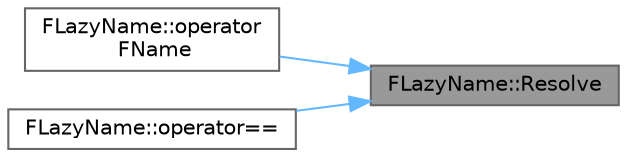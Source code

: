 digraph "FLazyName::Resolve"
{
 // INTERACTIVE_SVG=YES
 // LATEX_PDF_SIZE
  bgcolor="transparent";
  edge [fontname=Helvetica,fontsize=10,labelfontname=Helvetica,labelfontsize=10];
  node [fontname=Helvetica,fontsize=10,shape=box,height=0.2,width=0.4];
  rankdir="RL";
  Node1 [id="Node000001",label="FLazyName::Resolve",height=0.2,width=0.4,color="gray40", fillcolor="grey60", style="filled", fontcolor="black",tooltip=" "];
  Node1 -> Node2 [id="edge1_Node000001_Node000002",dir="back",color="steelblue1",style="solid",tooltip=" "];
  Node2 [id="Node000002",label="FLazyName::operator\l FName",height=0.2,width=0.4,color="grey40", fillcolor="white", style="filled",URL="$de/d2a/classFLazyName.html#ad0d4d94796234a11b03b9b7155735e1f",tooltip=" "];
  Node1 -> Node3 [id="edge2_Node000001_Node000003",dir="back",color="steelblue1",style="solid",tooltip=" "];
  Node3 [id="Node000003",label="FLazyName::operator==",height=0.2,width=0.4,color="grey40", fillcolor="white", style="filled",URL="$de/d2a/classFLazyName.html#afdce1fbf8d818ab5c4b620da21eed459",tooltip=" "];
}
